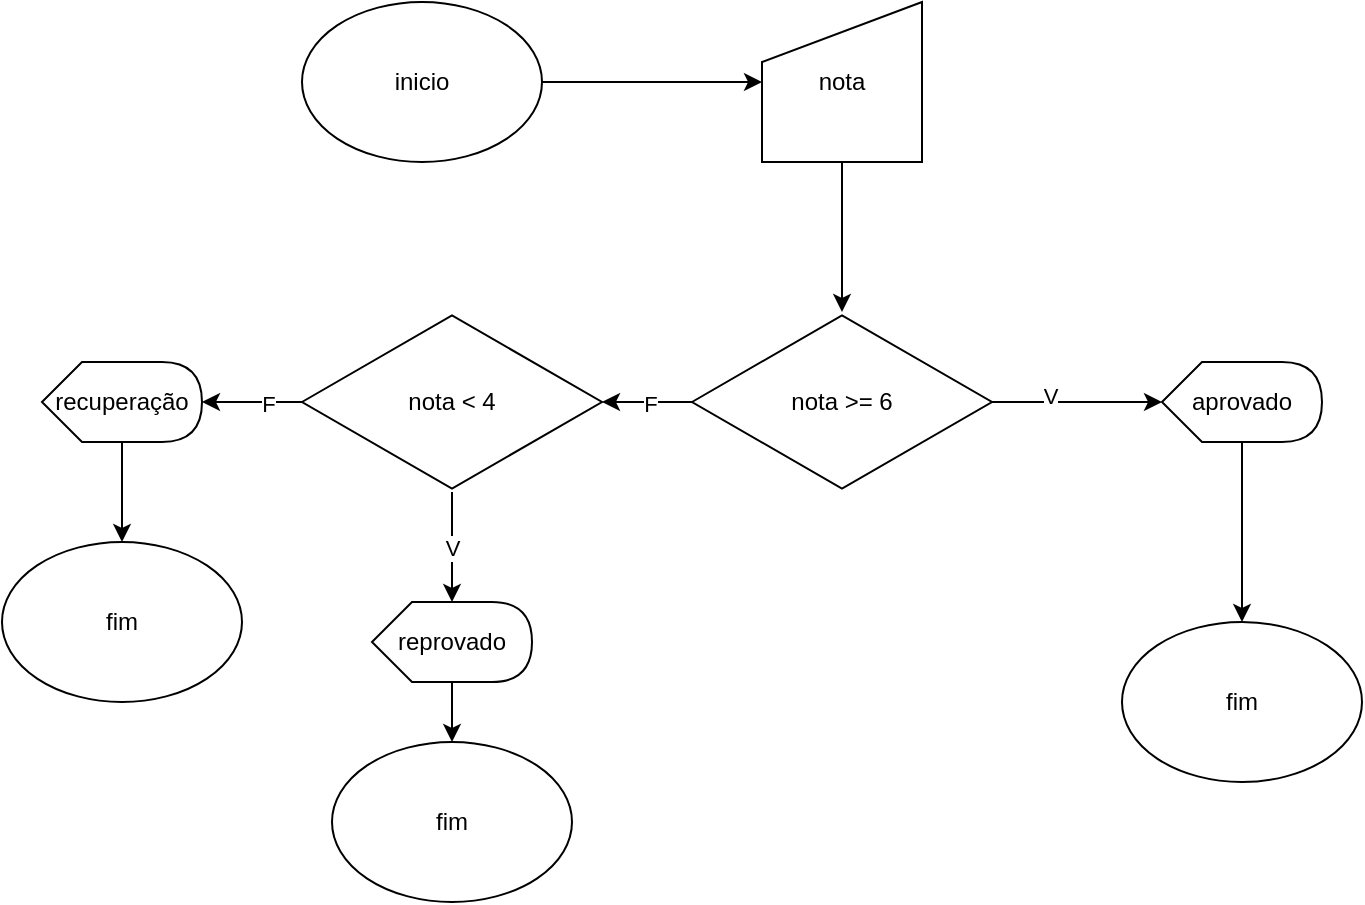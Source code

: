 <mxfile version="22.1.16" type="github" pages="2">
  <diagram name="Página-1" id="knyHOYNa1Z5MXUyMTzuv">
    <mxGraphModel dx="1290" dy="557" grid="1" gridSize="10" guides="1" tooltips="1" connect="1" arrows="1" fold="1" page="1" pageScale="1" pageWidth="827" pageHeight="1169" math="0" shadow="0">
      <root>
        <mxCell id="0" />
        <mxCell id="1" parent="0" />
        <mxCell id="K77hoWIAMnTEYhYoXe2_-6" value="" style="edgeStyle=orthogonalEdgeStyle;rounded=0;orthogonalLoop=1;jettySize=auto;html=1;" edge="1" parent="1" source="K77hoWIAMnTEYhYoXe2_-1" target="K77hoWIAMnTEYhYoXe2_-2">
          <mxGeometry relative="1" as="geometry" />
        </mxCell>
        <mxCell id="K77hoWIAMnTEYhYoXe2_-1" value="inicio" style="ellipse;whiteSpace=wrap;html=1;" vertex="1" parent="1">
          <mxGeometry x="190" y="90" width="120" height="80" as="geometry" />
        </mxCell>
        <mxCell id="K77hoWIAMnTEYhYoXe2_-7" value="" style="edgeStyle=orthogonalEdgeStyle;rounded=0;orthogonalLoop=1;jettySize=auto;html=1;" edge="1" parent="1" source="K77hoWIAMnTEYhYoXe2_-2" target="K77hoWIAMnTEYhYoXe2_-3">
          <mxGeometry relative="1" as="geometry" />
        </mxCell>
        <mxCell id="K77hoWIAMnTEYhYoXe2_-2" value="nota" style="shape=manualInput;whiteSpace=wrap;html=1;" vertex="1" parent="1">
          <mxGeometry x="420" y="90" width="80" height="80" as="geometry" />
        </mxCell>
        <mxCell id="K77hoWIAMnTEYhYoXe2_-8" value="" style="edgeStyle=orthogonalEdgeStyle;rounded=0;orthogonalLoop=1;jettySize=auto;html=1;" edge="1" parent="1" source="K77hoWIAMnTEYhYoXe2_-3" target="K77hoWIAMnTEYhYoXe2_-4">
          <mxGeometry relative="1" as="geometry" />
        </mxCell>
        <mxCell id="K77hoWIAMnTEYhYoXe2_-23" value="V" style="edgeLabel;html=1;align=center;verticalAlign=middle;resizable=0;points=[];" vertex="1" connectable="0" parent="K77hoWIAMnTEYhYoXe2_-8">
          <mxGeometry x="-0.322" y="3" relative="1" as="geometry">
            <mxPoint as="offset" />
          </mxGeometry>
        </mxCell>
        <mxCell id="K77hoWIAMnTEYhYoXe2_-13" value="" style="edgeStyle=orthogonalEdgeStyle;rounded=0;orthogonalLoop=1;jettySize=auto;html=1;" edge="1" parent="1" source="K77hoWIAMnTEYhYoXe2_-3" target="K77hoWIAMnTEYhYoXe2_-12">
          <mxGeometry relative="1" as="geometry" />
        </mxCell>
        <mxCell id="K77hoWIAMnTEYhYoXe2_-14" value="F" style="edgeLabel;html=1;align=center;verticalAlign=middle;resizable=0;points=[];" vertex="1" connectable="0" parent="K77hoWIAMnTEYhYoXe2_-13">
          <mxGeometry x="-0.058" y="1" relative="1" as="geometry">
            <mxPoint as="offset" />
          </mxGeometry>
        </mxCell>
        <mxCell id="K77hoWIAMnTEYhYoXe2_-3" value="nota &amp;gt;= 6" style="html=1;whiteSpace=wrap;aspect=fixed;shape=isoRectangle;" vertex="1" parent="1">
          <mxGeometry x="385" y="245" width="150" height="90" as="geometry" />
        </mxCell>
        <mxCell id="K77hoWIAMnTEYhYoXe2_-9" value="" style="edgeStyle=orthogonalEdgeStyle;rounded=0;orthogonalLoop=1;jettySize=auto;html=1;" edge="1" parent="1" source="K77hoWIAMnTEYhYoXe2_-4" target="K77hoWIAMnTEYhYoXe2_-5">
          <mxGeometry relative="1" as="geometry" />
        </mxCell>
        <mxCell id="K77hoWIAMnTEYhYoXe2_-4" value="aprovado" style="shape=display;whiteSpace=wrap;html=1;" vertex="1" parent="1">
          <mxGeometry x="620" y="270" width="80" height="40" as="geometry" />
        </mxCell>
        <mxCell id="K77hoWIAMnTEYhYoXe2_-5" value="fim" style="ellipse;whiteSpace=wrap;html=1;" vertex="1" parent="1">
          <mxGeometry x="600" y="400" width="120" height="80" as="geometry" />
        </mxCell>
        <mxCell id="K77hoWIAMnTEYhYoXe2_-16" value="V" style="edgeStyle=orthogonalEdgeStyle;rounded=0;orthogonalLoop=1;jettySize=auto;html=1;" edge="1" parent="1" source="K77hoWIAMnTEYhYoXe2_-12" target="K77hoWIAMnTEYhYoXe2_-15">
          <mxGeometry relative="1" as="geometry" />
        </mxCell>
        <mxCell id="K77hoWIAMnTEYhYoXe2_-20" value="" style="edgeStyle=orthogonalEdgeStyle;rounded=0;orthogonalLoop=1;jettySize=auto;html=1;" edge="1" parent="1" source="K77hoWIAMnTEYhYoXe2_-12" target="K77hoWIAMnTEYhYoXe2_-19">
          <mxGeometry relative="1" as="geometry" />
        </mxCell>
        <mxCell id="K77hoWIAMnTEYhYoXe2_-24" value="F" style="edgeLabel;html=1;align=center;verticalAlign=middle;resizable=0;points=[];" vertex="1" connectable="0" parent="K77hoWIAMnTEYhYoXe2_-20">
          <mxGeometry x="-0.312" y="1" relative="1" as="geometry">
            <mxPoint as="offset" />
          </mxGeometry>
        </mxCell>
        <mxCell id="K77hoWIAMnTEYhYoXe2_-12" value="nota &amp;lt; 4" style="html=1;whiteSpace=wrap;aspect=fixed;shape=isoRectangle;" vertex="1" parent="1">
          <mxGeometry x="190" y="245" width="150" height="90" as="geometry" />
        </mxCell>
        <mxCell id="K77hoWIAMnTEYhYoXe2_-18" value="" style="edgeStyle=orthogonalEdgeStyle;rounded=0;orthogonalLoop=1;jettySize=auto;html=1;" edge="1" parent="1" source="K77hoWIAMnTEYhYoXe2_-15" target="K77hoWIAMnTEYhYoXe2_-17">
          <mxGeometry relative="1" as="geometry" />
        </mxCell>
        <mxCell id="K77hoWIAMnTEYhYoXe2_-15" value="reprovado" style="shape=display;whiteSpace=wrap;html=1;" vertex="1" parent="1">
          <mxGeometry x="225" y="390" width="80" height="40" as="geometry" />
        </mxCell>
        <mxCell id="K77hoWIAMnTEYhYoXe2_-17" value="fim" style="ellipse;whiteSpace=wrap;html=1;" vertex="1" parent="1">
          <mxGeometry x="205" y="460" width="120" height="80" as="geometry" />
        </mxCell>
        <mxCell id="K77hoWIAMnTEYhYoXe2_-22" value="" style="edgeStyle=orthogonalEdgeStyle;rounded=0;orthogonalLoop=1;jettySize=auto;html=1;" edge="1" parent="1" source="K77hoWIAMnTEYhYoXe2_-19" target="K77hoWIAMnTEYhYoXe2_-21">
          <mxGeometry relative="1" as="geometry" />
        </mxCell>
        <mxCell id="K77hoWIAMnTEYhYoXe2_-19" value="recuperação" style="shape=display;whiteSpace=wrap;html=1;" vertex="1" parent="1">
          <mxGeometry x="60" y="270" width="80" height="40" as="geometry" />
        </mxCell>
        <mxCell id="K77hoWIAMnTEYhYoXe2_-21" value="fim" style="ellipse;whiteSpace=wrap;html=1;" vertex="1" parent="1">
          <mxGeometry x="40" y="360" width="120" height="80" as="geometry" />
        </mxCell>
      </root>
    </mxGraphModel>
  </diagram>
  <diagram id="4Vx0TlTuMwL3iyX43AJe" name="Página-2">
    <mxGraphModel dx="1518" dy="655" grid="1" gridSize="10" guides="1" tooltips="1" connect="1" arrows="1" fold="1" page="1" pageScale="1" pageWidth="827" pageHeight="1169" math="0" shadow="0">
      <root>
        <mxCell id="0" />
        <mxCell id="1" parent="0" />
        <mxCell id="P1L3BcDWsPPLd-mLm6gD-4" value="" style="edgeStyle=orthogonalEdgeStyle;rounded=0;orthogonalLoop=1;jettySize=auto;html=1;" edge="1" parent="1" source="P1L3BcDWsPPLd-mLm6gD-1" target="P1L3BcDWsPPLd-mLm6gD-2">
          <mxGeometry relative="1" as="geometry" />
        </mxCell>
        <mxCell id="P1L3BcDWsPPLd-mLm6gD-1" value="inicio" style="ellipse;whiteSpace=wrap;html=1;" vertex="1" parent="1">
          <mxGeometry x="310" y="50" width="120" height="80" as="geometry" />
        </mxCell>
        <mxCell id="P1L3BcDWsPPLd-mLm6gD-5" value="" style="edgeStyle=orthogonalEdgeStyle;rounded=0;orthogonalLoop=1;jettySize=auto;html=1;" edge="1" parent="1" source="P1L3BcDWsPPLd-mLm6gD-2" target="P1L3BcDWsPPLd-mLm6gD-3">
          <mxGeometry relative="1" as="geometry" />
        </mxCell>
        <mxCell id="P1L3BcDWsPPLd-mLm6gD-2" value="contador = 1" style="rounded=0;whiteSpace=wrap;html=1;" vertex="1" parent="1">
          <mxGeometry x="310" y="190" width="120" height="60" as="geometry" />
        </mxCell>
        <mxCell id="P1L3BcDWsPPLd-mLm6gD-11" value="" style="edgeStyle=orthogonalEdgeStyle;rounded=0;orthogonalLoop=1;jettySize=auto;html=1;" edge="1" parent="1" source="P1L3BcDWsPPLd-mLm6gD-3" target="P1L3BcDWsPPLd-mLm6gD-10">
          <mxGeometry relative="1" as="geometry" />
        </mxCell>
        <mxCell id="P1L3BcDWsPPLd-mLm6gD-3" value="acumulador = 0" style="rounded=0;whiteSpace=wrap;html=1;" vertex="1" parent="1">
          <mxGeometry x="310" y="290" width="120" height="60" as="geometry" />
        </mxCell>
        <mxCell id="P1L3BcDWsPPLd-mLm6gD-6" value="1+2+3+...+98+99+100" style="rounded=0;whiteSpace=wrap;html=1;" vertex="1" parent="1">
          <mxGeometry x="100" y="325" width="140" height="70" as="geometry" />
        </mxCell>
        <mxCell id="P1L3BcDWsPPLd-mLm6gD-15" style="edgeStyle=orthogonalEdgeStyle;rounded=0;orthogonalLoop=1;jettySize=auto;html=1;entryX=0.5;entryY=0;entryDx=0;entryDy=0;" edge="1" parent="1" source="P1L3BcDWsPPLd-mLm6gD-10" target="P1L3BcDWsPPLd-mLm6gD-19">
          <mxGeometry relative="1" as="geometry">
            <mxPoint x="190" y="445" as="targetPoint" />
          </mxGeometry>
        </mxCell>
        <mxCell id="P1L3BcDWsPPLd-mLm6gD-16" value="V" style="edgeLabel;html=1;align=center;verticalAlign=middle;resizable=0;points=[];" vertex="1" connectable="0" parent="P1L3BcDWsPPLd-mLm6gD-15">
          <mxGeometry x="-0.101" relative="1" as="geometry">
            <mxPoint as="offset" />
          </mxGeometry>
        </mxCell>
        <mxCell id="P1L3BcDWsPPLd-mLm6gD-17" style="edgeStyle=orthogonalEdgeStyle;rounded=0;orthogonalLoop=1;jettySize=auto;html=1;entryX=0;entryY=0.5;entryDx=0;entryDy=0;" edge="1" parent="1" source="P1L3BcDWsPPLd-mLm6gD-10" target="P1L3BcDWsPPLd-mLm6gD-29">
          <mxGeometry relative="1" as="geometry">
            <mxPoint x="530" y="445" as="targetPoint" />
          </mxGeometry>
        </mxCell>
        <mxCell id="P1L3BcDWsPPLd-mLm6gD-18" value="F" style="edgeLabel;html=1;align=center;verticalAlign=middle;resizable=0;points=[];" vertex="1" connectable="0" parent="P1L3BcDWsPPLd-mLm6gD-17">
          <mxGeometry x="-0.027" relative="1" as="geometry">
            <mxPoint as="offset" />
          </mxGeometry>
        </mxCell>
        <mxCell id="P1L3BcDWsPPLd-mLm6gD-10" value="contador &amp;lt;= 100" style="html=1;whiteSpace=wrap;aspect=fixed;shape=isoRectangle;" vertex="1" parent="1">
          <mxGeometry x="295" y="400" width="150" height="90" as="geometry" />
        </mxCell>
        <mxCell id="P1L3BcDWsPPLd-mLm6gD-23" value="" style="edgeStyle=orthogonalEdgeStyle;rounded=0;orthogonalLoop=1;jettySize=auto;html=1;" edge="1" parent="1" source="P1L3BcDWsPPLd-mLm6gD-19" target="P1L3BcDWsPPLd-mLm6gD-22">
          <mxGeometry relative="1" as="geometry" />
        </mxCell>
        <mxCell id="P1L3BcDWsPPLd-mLm6gD-19" value="acumulador = acumulador + contador" style="rounded=0;whiteSpace=wrap;html=1;" vertex="1" parent="1">
          <mxGeometry x="20" y="490" width="230" height="60" as="geometry" />
        </mxCell>
        <mxCell id="P1L3BcDWsPPLd-mLm6gD-25" style="edgeStyle=orthogonalEdgeStyle;rounded=0;orthogonalLoop=1;jettySize=auto;html=1;" edge="1" parent="1" source="P1L3BcDWsPPLd-mLm6gD-22" target="P1L3BcDWsPPLd-mLm6gD-10">
          <mxGeometry relative="1" as="geometry" />
        </mxCell>
        <mxCell id="P1L3BcDWsPPLd-mLm6gD-22" value="contador++" style="rounded=0;whiteSpace=wrap;html=1;" vertex="1" parent="1">
          <mxGeometry x="75" y="610" width="120" height="60" as="geometry" />
        </mxCell>
        <mxCell id="P1L3BcDWsPPLd-mLm6gD-29" value="fim" style="ellipse;whiteSpace=wrap;html=1;" vertex="1" parent="1">
          <mxGeometry x="570" y="405" width="120" height="80" as="geometry" />
        </mxCell>
      </root>
    </mxGraphModel>
  </diagram>
</mxfile>
